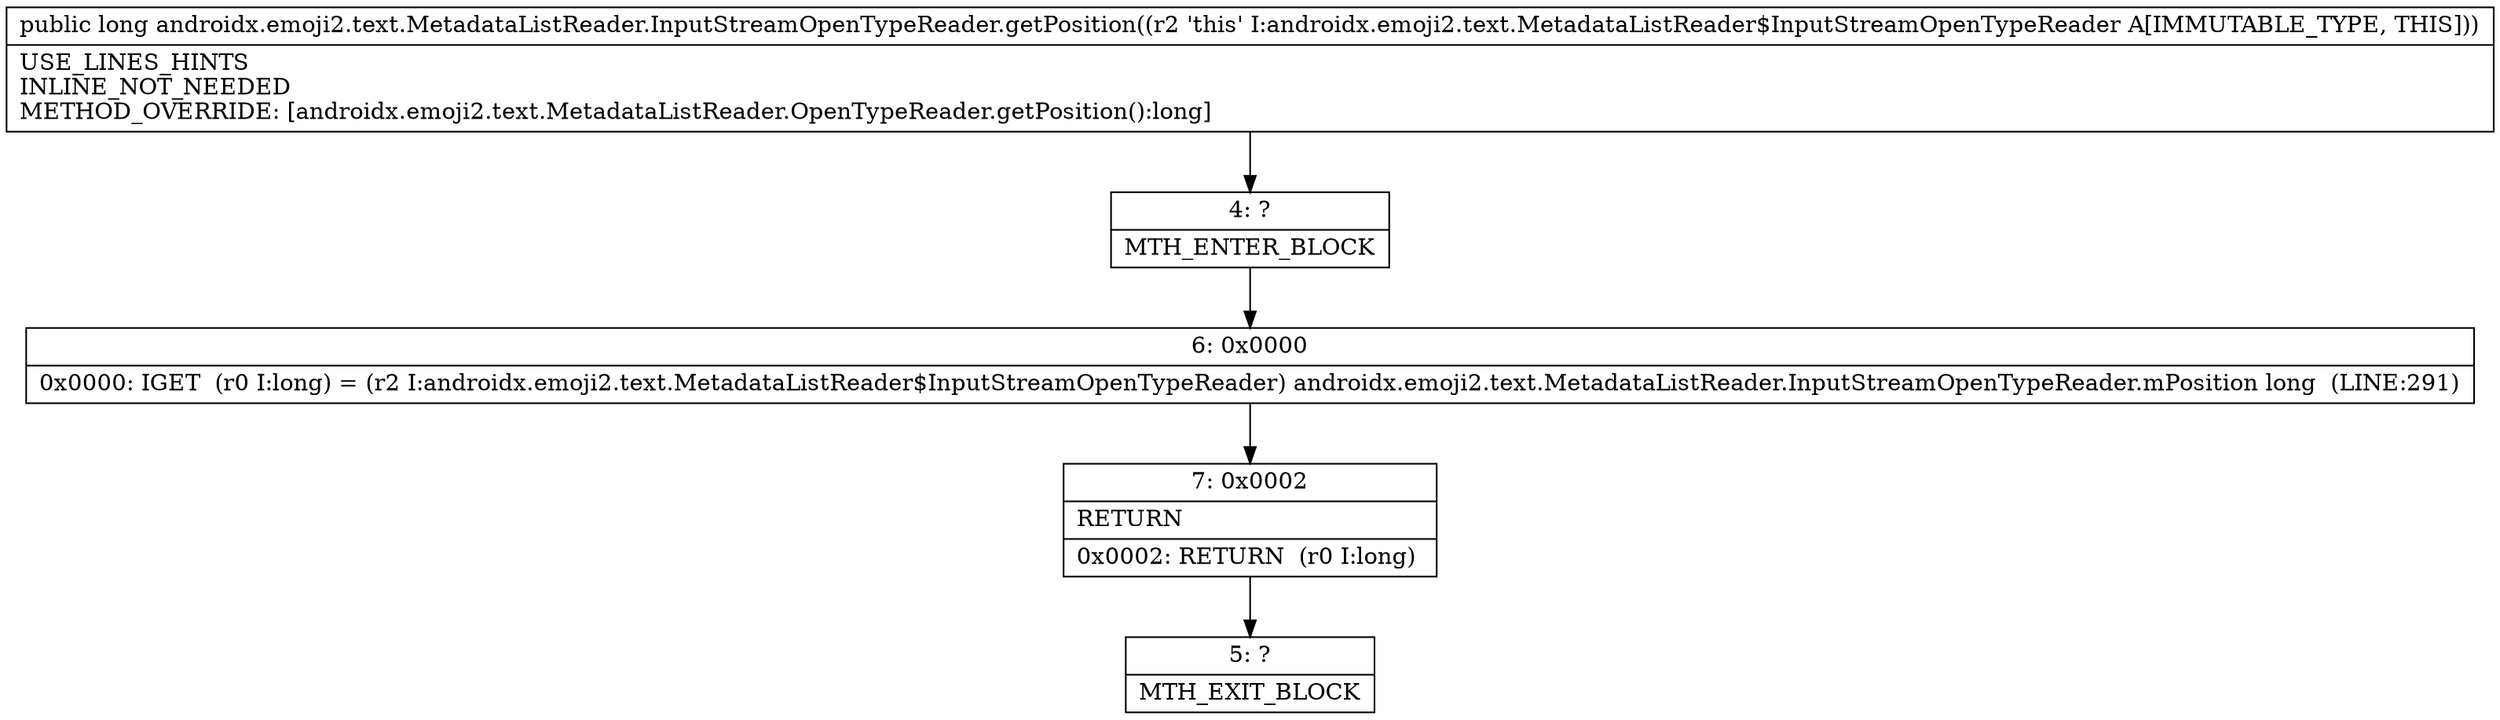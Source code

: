 digraph "CFG forandroidx.emoji2.text.MetadataListReader.InputStreamOpenTypeReader.getPosition()J" {
Node_4 [shape=record,label="{4\:\ ?|MTH_ENTER_BLOCK\l}"];
Node_6 [shape=record,label="{6\:\ 0x0000|0x0000: IGET  (r0 I:long) = (r2 I:androidx.emoji2.text.MetadataListReader$InputStreamOpenTypeReader) androidx.emoji2.text.MetadataListReader.InputStreamOpenTypeReader.mPosition long  (LINE:291)\l}"];
Node_7 [shape=record,label="{7\:\ 0x0002|RETURN\l|0x0002: RETURN  (r0 I:long) \l}"];
Node_5 [shape=record,label="{5\:\ ?|MTH_EXIT_BLOCK\l}"];
MethodNode[shape=record,label="{public long androidx.emoji2.text.MetadataListReader.InputStreamOpenTypeReader.getPosition((r2 'this' I:androidx.emoji2.text.MetadataListReader$InputStreamOpenTypeReader A[IMMUTABLE_TYPE, THIS]))  | USE_LINES_HINTS\lINLINE_NOT_NEEDED\lMETHOD_OVERRIDE: [androidx.emoji2.text.MetadataListReader.OpenTypeReader.getPosition():long]\l}"];
MethodNode -> Node_4;Node_4 -> Node_6;
Node_6 -> Node_7;
Node_7 -> Node_5;
}


